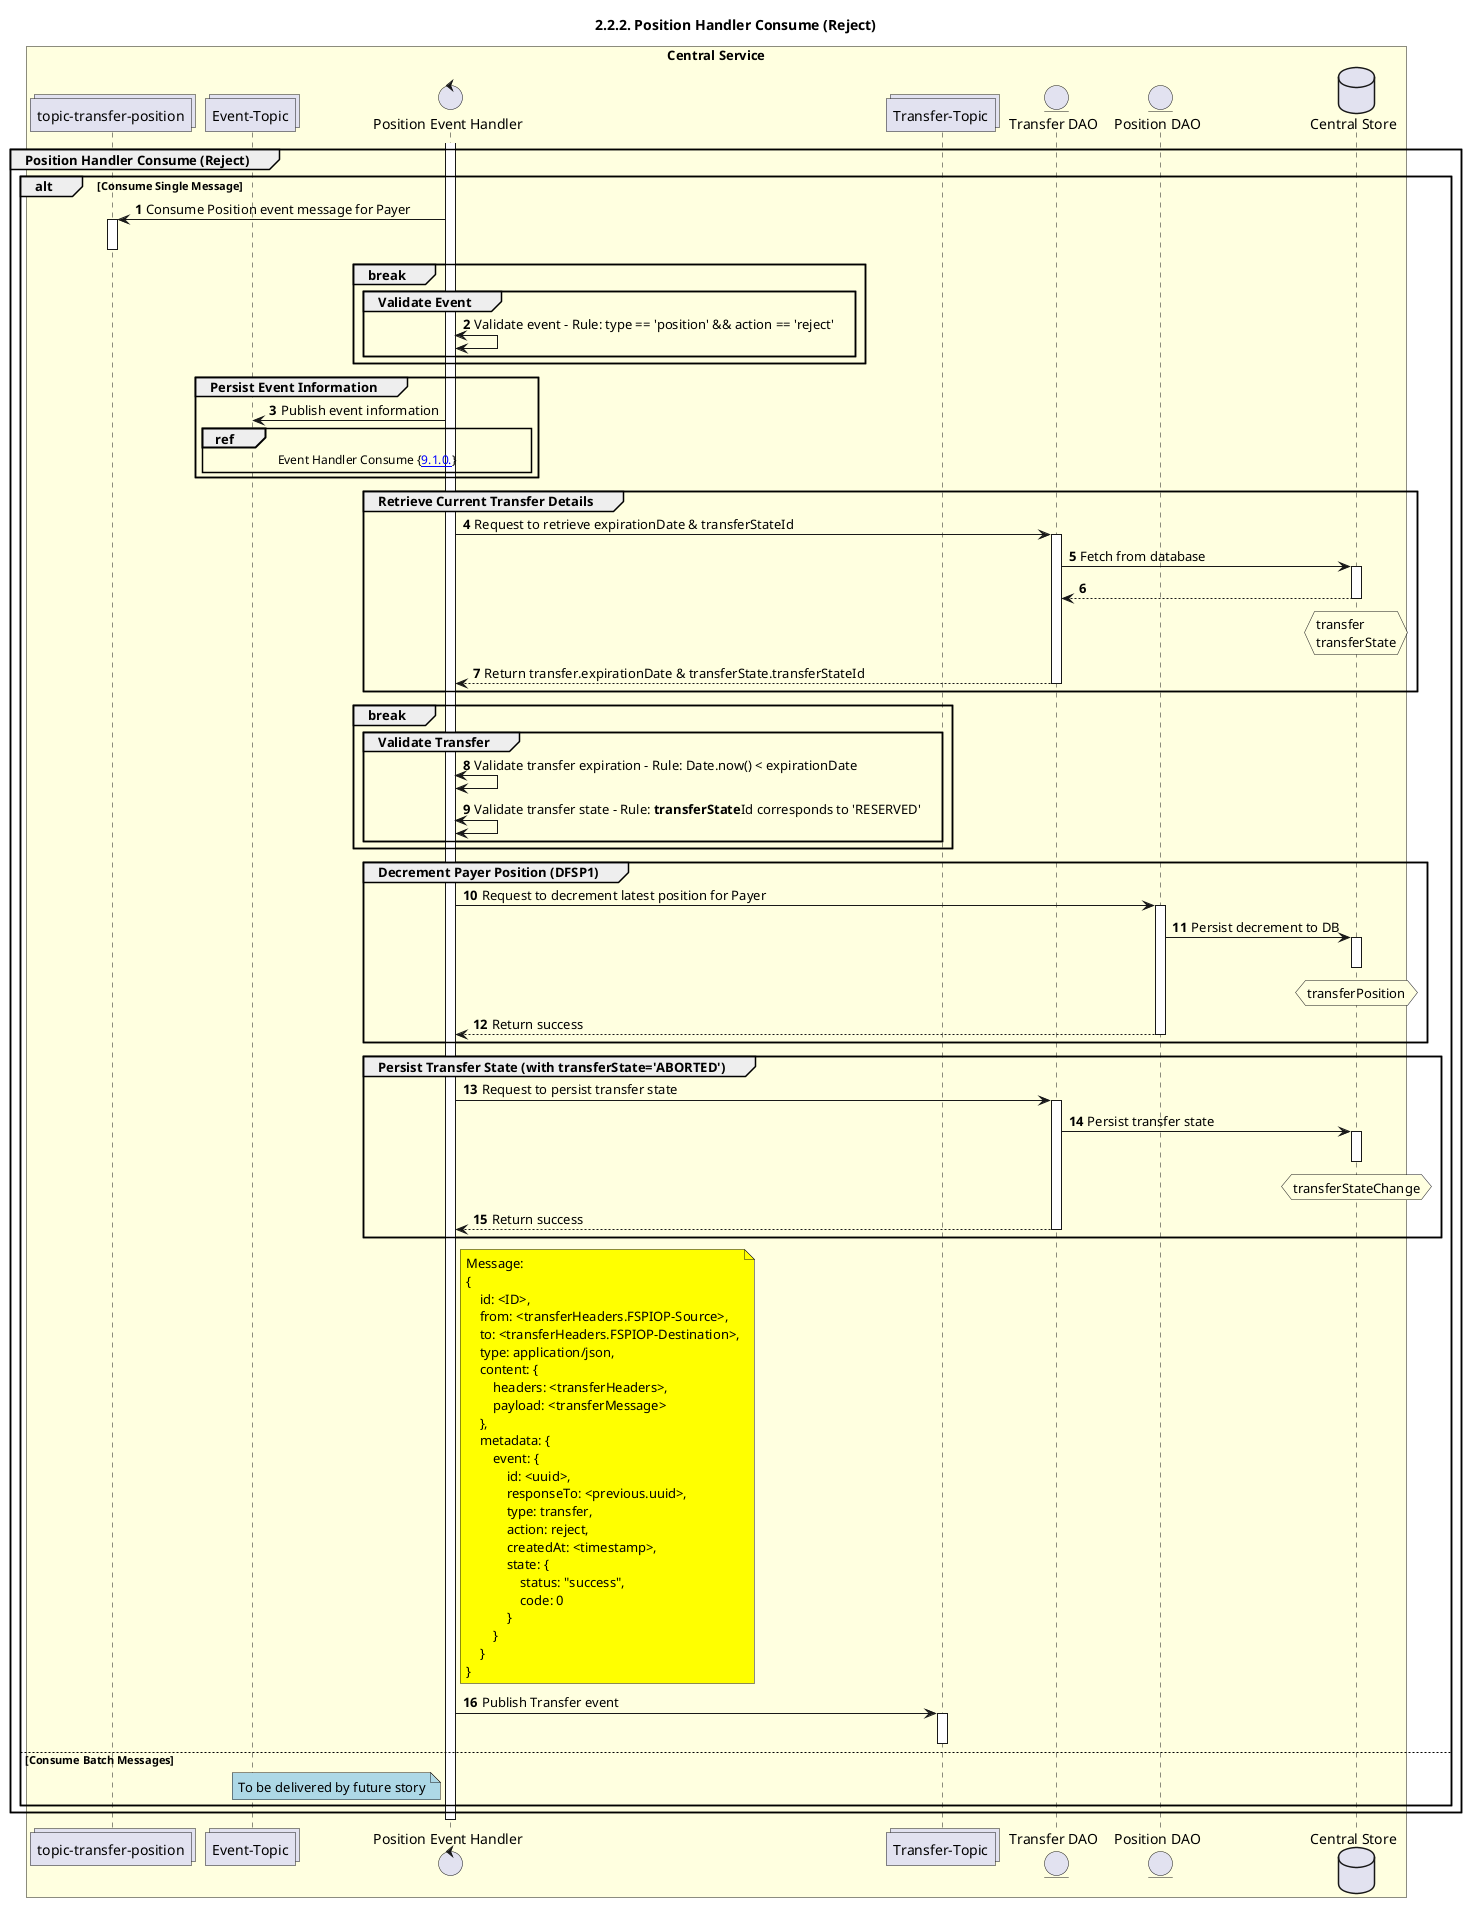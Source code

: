 /'*****
 License
 --------------
 Copyright © 2017 Bill & Melinda Gates Foundation
 The Mojaloop files are made available by the Bill & Melinda Gates Foundation under the Apache License, Version 2.0 (the "License") and you may not use these files except in compliance with the License. You may obtain a copy of the License at
 http://www.apache.org/licenses/LICENSE-2.0
 Unless required by applicable law or agreed to in writing, the Mojaloop files are distributed on an "AS IS" BASIS, WITHOUT WARRANTIES OR CONDITIONS OF ANY KIND, either express or implied. See the License for the specific language governing permissions and limitations under the License.
 Contributors
 --------------
 This is the official list of the Mojaloop project contributors for this file.
 Names of the original copyright holders (individuals or organizations)
 should be listed with a '*' in the first column. People who have
 contributed from an organization can be listed under the organization
 that actually holds the copyright for their contributions (see the
 Gates Foundation organization for an example). Those individuals should have
 their names indented and be marked with a '-'. Email address can be added
 optionally within square brackets <email>.
 * Gates Foundation
 - Name Surname <name.surname@gatesfoundation.com>

 * Georgi Georgiev <georgi.georgiev@modusbox.com>
 --------------
 ******'/

@startuml
' declate title
title 2.2.2. Position Handler Consume (Reject)

autonumber

' Actor Keys:
'   boundary - APIs/Interfaces, etc
'   collections - Kafka Topics
'   control - Kafka Consumers
'   entity - Database Access Objects
'   database - Database Persistance Store

' declare actors
collections "topic-transfer-position" as TOPIC_TRANSFER_POSITION
control "Position Event Handler" as POS_HANDLER
collections "Transfer-Topic" as TOPIC_TRANSFERS
collections "Event-Topic" as TOPIC_EVENT
entity "Transfer DAO" as TRANS_DAO
entity "Position DAO" as POS_DAO
database "Central Store" as DB

box "Central Service" #LightYellow
    participant TOPIC_TRANSFER_POSITION
    participant TOPIC_EVENT
    participant POS_HANDLER
    participant TOPIC_TRANSFERS
    participant TRANS_DAO
    participant POS_DAO
    participant DB
end box

' start flow
activate POS_HANDLER
group Position Handler Consume (Reject)
    alt Consume Single Message
        TOPIC_TRANSFER_POSITION <- POS_HANDLER: Consume Position event message for Payer
        activate TOPIC_TRANSFER_POSITION
        deactivate TOPIC_TRANSFER_POSITION

        break
            group Validate Event
                POS_HANDLER <-> POS_HANDLER: Validate event - Rule: type == 'position' && action == 'reject'
            end
        end

        group Persist Event Information
            POS_HANDLER -> TOPIC_EVENT: Publish event information
	        ref over POS_HANDLER, TOPIC_EVENT :  Event Handler Consume {[[https://github.com/mojaloop/docs/blob/develop/CentralServices/seq_diagrams/seq-event-9.1.0.svg 9.1.0.]]} 
        end

        group Retrieve Current Transfer Details
            POS_HANDLER -> TRANS_DAO: Request to retrieve expirationDate & transferStateId
            activate TRANS_DAO
            TRANS_DAO -> DB: Fetch from database
            activate DB
            DB --> TRANS_DAO
            deactivate DB
            hnote over DB #lightyellow
                transfer
                transferState
            end note
            POS_HANDLER <-- TRANS_DAO: Return transfer.expirationDate & transferState.transferStateId
            deactivate TRANS_DAO
        end

        break
            group Validate Transfer
                POS_HANDLER <-> POS_HANDLER: Validate transfer expiration - Rule: Date.now() < expirationDate
                POS_HANDLER <-> POS_HANDLER: Validate transfer state - Rule: **transferState**Id corresponds to 'RESERVED'
            end
        end

        group Decrement Payer Position (DFSP1)
            POS_HANDLER -> POS_DAO: Request to decrement latest position for Payer
            activate POS_DAO
            POS_DAO -> DB: Persist decrement to DB
            activate DB
            deactivate DB
            hnote over DB #lightyellow
                transferPosition
            end note
            POS_DAO --> POS_HANDLER: Return success
            deactivate POS_DAO
        end

        group Persist Transfer State (with transferState='ABORTED')
            POS_HANDLER -> TRANS_DAO: Request to persist transfer state
            activate TRANS_DAO
            TRANS_DAO -> DB: Persist transfer state
            activate DB
            deactivate DB
            hnote over DB #lightyellow
                transferStateChange
            end note
            TRANS_DAO --> POS_HANDLER: Return success
            deactivate TRANS_DAO
        end
    
        note right of POS_HANDLER #yellow
            Message:
            {
                id: <ID>,
                from: <transferHeaders.FSPIOP-Source>,
                to: <transferHeaders.FSPIOP-Destination>,
                type: application/json,
                content: {
                    headers: <transferHeaders>,
                    payload: <transferMessage>
                },
                metadata: {
                    event: {
                        id: <uuid>,
                        responseTo: <previous.uuid>,
                        type: transfer,
                        action: reject,
                        createdAt: <timestamp>,
                        state: {
                            status: "success",
                            code: 0
                        }
                    }
                }
            }
        end note
        POS_HANDLER -> TOPIC_TRANSFERS: Publish Transfer event
        activate TOPIC_TRANSFERS
        deactivate TOPIC_TRANSFERS

    else Consume Batch Messages
        note left of POS_HANDLER #lightblue
            To be delivered by future story
        end note
    end
end
deactivate POS_HANDLER
@enduml
